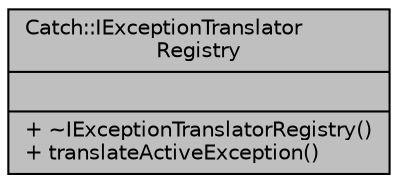 digraph "Catch::IExceptionTranslatorRegistry"
{
  edge [fontname="Helvetica",fontsize="10",labelfontname="Helvetica",labelfontsize="10"];
  node [fontname="Helvetica",fontsize="10",shape=record];
  Node1 [label="{Catch::IExceptionTranslator\lRegistry\n||+ ~IExceptionTranslatorRegistry()\l+ translateActiveException()\l}",height=0.2,width=0.4,color="black", fillcolor="grey75", style="filled", fontcolor="black"];
}
